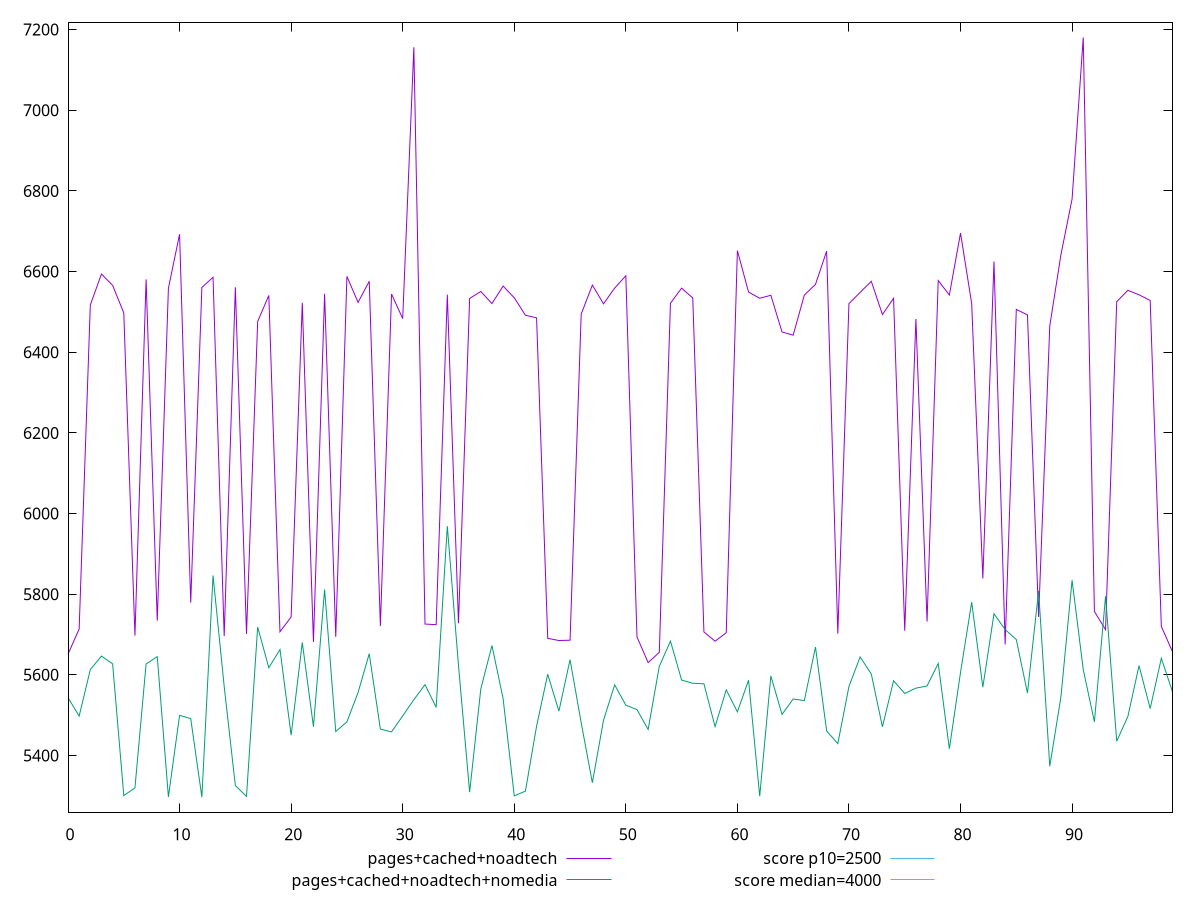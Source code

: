 reset

$pagesCachedNoadtech <<EOF
0 5650.989000000001
1 5713.870499999999
2 6517.226000000002
3 6593.947000000002
4 6565.745699999998
5 6497.472
6 5697.122999999999
7 6580.771999999999
8 5734.379999999999
9 6558.484999999999
10 6692.58
11 5779.127999999999
12 6560.542
13 6585.854999999999
14 5696.202300000001
15 6561.171000000001
16 5701.2645
17 6476.239000000001
18 6540.787999999997
19 5706.825000000002
20 5743.669500000001
21 6522.580999999999
22 5681.4974999999995
23 6544.749
24 5694.2355
25 6588.031000000002
26 6523.396999999999
27 6576.006900000001
28 5721.213
29 6544.3240000000005
30 6483.447000000001
31 7156.187999999999
32 5725.981500000002
33 5724.414
34 6542.726000000001
35 5728.010999999999
36 6533.274
37 6550.579999999998
38 6520.643000000001
39 6564.0406
40 6535.024999999999
41 6491.743000000001
42 6485.198000000002
43 5690.5064999999995
44 5685.143999999998
45 5685.886499999999
46 6494.565
47 6566.475000000001
48 6519.98
49 6559.097
50 6589.5779999999995
51 5694.053999999998
52 5630.380500000001
53 5655.823499999999
54 6521.544000000002
55 6558.825000000001
56 6534.548999999999
57 5706.330000000001
58 5683.444499999998
59 5704.482000000001
60 6651.917
61 6549.279499999999
62 6533.767000000002
63 6541.145000000002
64 6450.2970000000005
65 6442.187999999998
66 6541.705999999999
67 6568.3279999999995
68 6650.5740000000005
69 5702.138999999999
70 6520.49
71 6548.284999999999
72 6575.8624
73 6493.562000000001
74 6533.732999999998
75 5709.465
76 6482.426999999998
77 5732.301000000001
78 6577.695000000001
79 6541.858999999999
80 6695.414999999999
81 6520.6939999999995
82 5839.0064999999995
83 6625.045099999998
84 5675.595449999999
85 6506.1759999999995
86 6492.508
87 5743.521000000001
88 6465.273999999998
89 6641.836000000001
90 6779.849999999998
91 7180.423000000002
92 5757.166499999999
93 5712.0555
94 6525.147999999999
95 6553.469999999998
96 6542.367300000001
97 6528.326999999998
98 5719.9095
99 5657.423999999999
EOF

$pagesCachedNoadtechNomedia <<EOF
0 5543.624999999998
1 5497.738500000001
2 5613.0740000000005
3 5646.5167999999985
4 5627.318500000003
5 5300.636000000002
6 5319.619999999999
7 5626.9929999999995
8 5645.151249999999
9 5297.233999999998
10 5499.525000000002
11 5491.590499999998
12 5296.7300000000005
13 5846.3953500000025
14 5571.165000000001
15 5325.346
16 5298.606000000002
17 5718.660000000002
18 5617.617050000003
19 5662.7515
20 5450.4974999999995
21 5680.416000000001
22 5471.5369999999975
23 5811.6711
24 5459.487499999999
25 5483.397999999999
26 5556.089999999999
27 5652.4439999999995
28 5465.404950000003
29 5458.559500000003
30 5498.159
31 5538.4349999999995
32 5575.74
33 5519.369999999999
34 5968.698000000004
35 5623.2575
36 5308.966
37 5564.9490000000005
38 5672.625
39 5541.060000000001
40 5299.991999999998
41 5311.5700000000015
42 5472.750649999998
43 5601.557499999999
44 5509.92
45 5637.644999999999
46 5480.976499999999
47 5332.539200000002
48 5487.414500000001
49 5575.2384999999995
50 5524.800000000001
51 5513.775000000001
52 5464.597299999999
53 5620.994499999998
54 5683.703000000003
55 5587.08
56 5579.13
57 5577.797999999999
58 5471.667499999998
59 5562.704999999997
60 5508.236500000001
61 5586.689999999999
62 5298.996599999999
63 5597.2795000000015
64 5501.895
65 5540.115
66 5536.094999999999
67 5668.79185
68 5460.821500000002
69 5429.4580000000005
70 5571.255000000001
71 5644.4304999999995
72 5602.2824999999975
73 5471.131
74 5585.445
75 5553.795
76 5566.994999999997
77 5572.424999999999
78 5628.1772
79 5416.712499999998
80 5606.176500000001
81 5780.194999999999
82 5569.380000000001
83 5751.422499999999
84 5712.289500000003
85 5687.412
86 5555.025000000001
87 5808.3584999999985
88 5373.3099999999995
89 5545.313000000002
90 5834.646500000001
91 5613.0275
92 5483.58965
93 5795.065499999997
94 5435.519
95 5496.708999999999
96 5622.795000000001
97 5516.4725
98 5641.198749999998
99 5557.935000000001
EOF

set key outside below
set xrange [0:99]
set yrange [5259.056140000001:7218.0968600000015]
set trange [5259.056140000001:7218.0968600000015]
set terminal svg size 640, 520 enhanced background rgb 'white'
set output "report_00020_2021-02-19T21:17:38.612Z2/largest-contentful-paint/comparison/line/2_vs_3.svg"

plot $pagesCachedNoadtech title "pages+cached+noadtech" with line, \
     $pagesCachedNoadtechNomedia title "pages+cached+noadtech+nomedia" with line, \
     2500 title "score p10=2500", \
     4000 title "score median=4000"

reset
